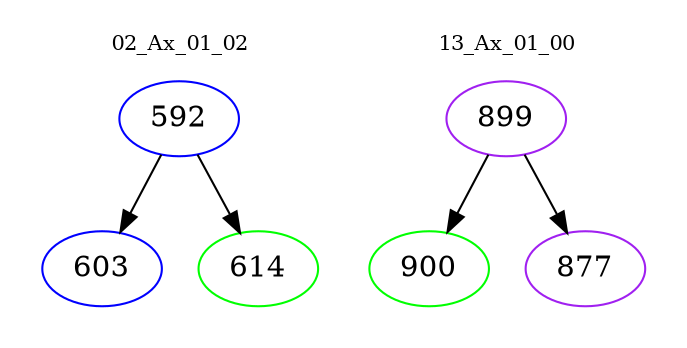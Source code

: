 digraph{
subgraph cluster_0 {
color = white
label = "02_Ax_01_02";
fontsize=10;
T0_592 [label="592", color="blue"]
T0_592 -> T0_603 [color="black"]
T0_603 [label="603", color="blue"]
T0_592 -> T0_614 [color="black"]
T0_614 [label="614", color="green"]
}
subgraph cluster_1 {
color = white
label = "13_Ax_01_00";
fontsize=10;
T1_899 [label="899", color="purple"]
T1_899 -> T1_900 [color="black"]
T1_900 [label="900", color="green"]
T1_899 -> T1_877 [color="black"]
T1_877 [label="877", color="purple"]
}
}
